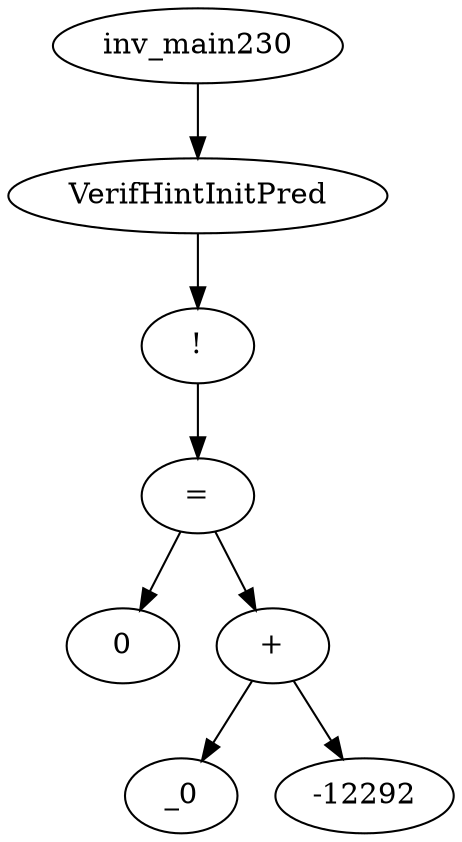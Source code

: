 digraph dag {
0 [label="inv_main230"];
1 [label="VerifHintInitPred"];
2 [label="!"];
3 [label="="];
4 [label="0"];
5 [label="+"];
6 [label="_0"];
7 [label="-12292"];
0->1
1->2
2->3
3->5
3 -> 4
5->7
5 -> 6
}
